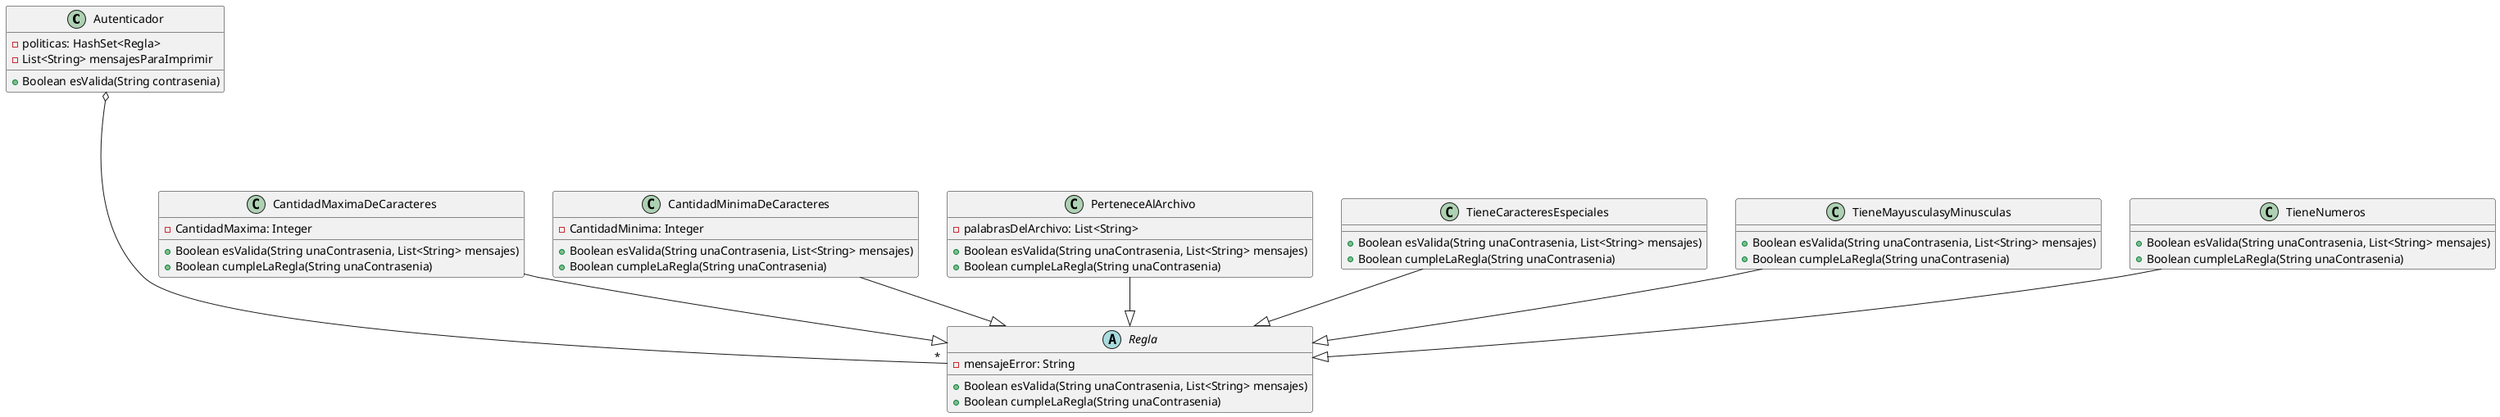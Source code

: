@startuml

class Autenticador {
    -politicas: HashSet<Regla>
    -List<String> mensajesParaImprimir

    +Boolean esValida(String contrasenia)
}

abstract class Regla {
    -mensajeError: String

    +Boolean esValida(String unaContrasenia, List<String> mensajes)
    +Boolean cumpleLaRegla(String unaContrasenia)
}

class CantidadMaximaDeCaracteres {
    -CantidadMaxima: Integer

    +Boolean esValida(String unaContrasenia, List<String> mensajes)
    +Boolean cumpleLaRegla(String unaContrasenia)
}

class CantidadMinimaDeCaracteres {
    -CantidadMinima: Integer

    +Boolean esValida(String unaContrasenia, List<String> mensajes)
    +Boolean cumpleLaRegla(String unaContrasenia)
}

class PerteneceAlArchivo {
    -palabrasDelArchivo: List<String>

    +Boolean esValida(String unaContrasenia, List<String> mensajes)
    +Boolean cumpleLaRegla(String unaContrasenia)
}

class TieneCaracteresEspeciales{
    +Boolean esValida(String unaContrasenia, List<String> mensajes)
    +Boolean cumpleLaRegla(String unaContrasenia)
}

class TieneMayusculasyMinusculas{
    +Boolean esValida(String unaContrasenia, List<String> mensajes)
    +Boolean cumpleLaRegla(String unaContrasenia)
}

class TieneNumeros{
    +Boolean esValida(String unaContrasenia, List<String> mensajes)
    +Boolean cumpleLaRegla(String unaContrasenia)
}

Autenticador o----"*" Regla
CantidadMaximaDeCaracteres --|> Regla
CantidadMinimaDeCaracteres --|> Regla
PerteneceAlArchivo --|> Regla
TieneCaracteresEspeciales --|> Regla
TieneMayusculasyMinusculas --|> Regla
TieneNumeros --|> Regla

@enduml